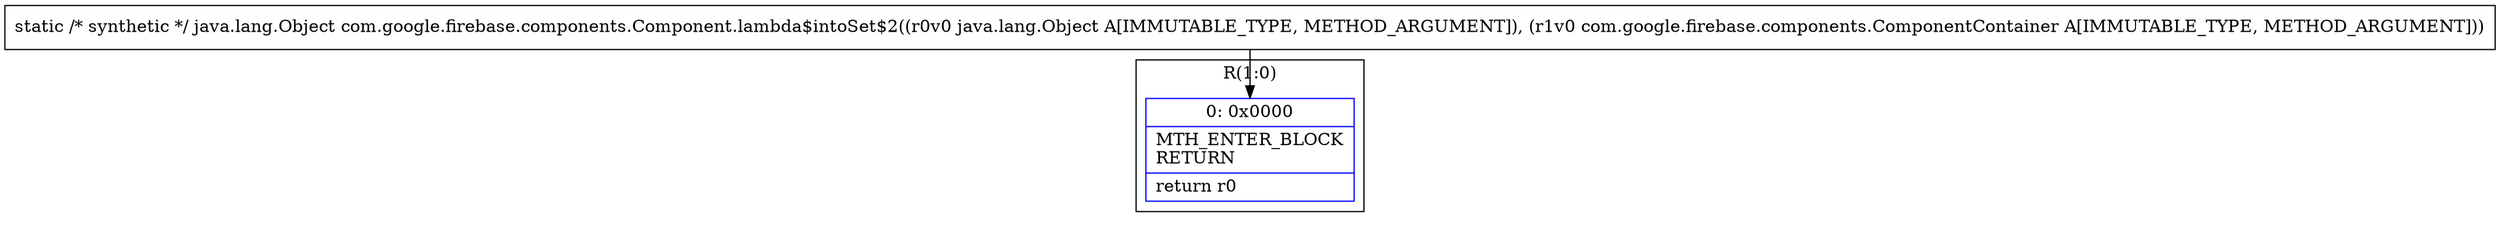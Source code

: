 digraph "CFG forcom.google.firebase.components.Component.lambda$intoSet$2(Ljava\/lang\/Object;Lcom\/google\/firebase\/components\/ComponentContainer;)Ljava\/lang\/Object;" {
subgraph cluster_Region_1542618722 {
label = "R(1:0)";
node [shape=record,color=blue];
Node_0 [shape=record,label="{0\:\ 0x0000|MTH_ENTER_BLOCK\lRETURN\l|return r0\l}"];
}
MethodNode[shape=record,label="{static \/* synthetic *\/ java.lang.Object com.google.firebase.components.Component.lambda$intoSet$2((r0v0 java.lang.Object A[IMMUTABLE_TYPE, METHOD_ARGUMENT]), (r1v0 com.google.firebase.components.ComponentContainer A[IMMUTABLE_TYPE, METHOD_ARGUMENT])) }"];
MethodNode -> Node_0;
}

